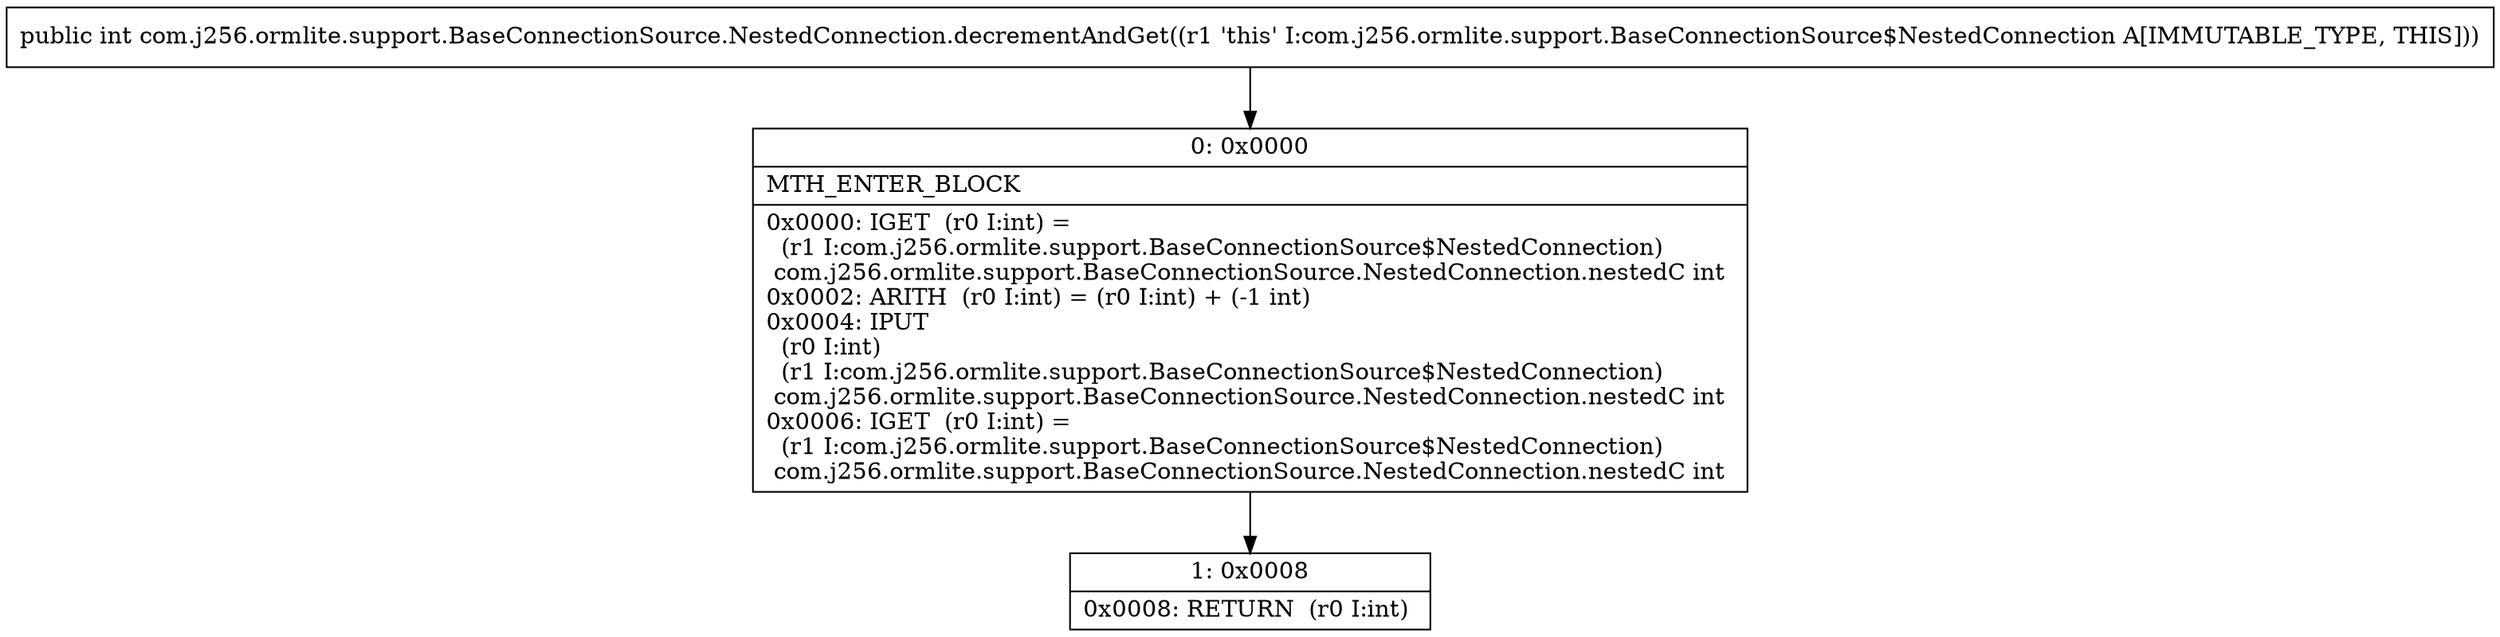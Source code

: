 digraph "CFG forcom.j256.ormlite.support.BaseConnectionSource.NestedConnection.decrementAndGet()I" {
Node_0 [shape=record,label="{0\:\ 0x0000|MTH_ENTER_BLOCK\l|0x0000: IGET  (r0 I:int) = \l  (r1 I:com.j256.ormlite.support.BaseConnectionSource$NestedConnection)\l com.j256.ormlite.support.BaseConnectionSource.NestedConnection.nestedC int \l0x0002: ARITH  (r0 I:int) = (r0 I:int) + (\-1 int) \l0x0004: IPUT  \l  (r0 I:int)\l  (r1 I:com.j256.ormlite.support.BaseConnectionSource$NestedConnection)\l com.j256.ormlite.support.BaseConnectionSource.NestedConnection.nestedC int \l0x0006: IGET  (r0 I:int) = \l  (r1 I:com.j256.ormlite.support.BaseConnectionSource$NestedConnection)\l com.j256.ormlite.support.BaseConnectionSource.NestedConnection.nestedC int \l}"];
Node_1 [shape=record,label="{1\:\ 0x0008|0x0008: RETURN  (r0 I:int) \l}"];
MethodNode[shape=record,label="{public int com.j256.ormlite.support.BaseConnectionSource.NestedConnection.decrementAndGet((r1 'this' I:com.j256.ormlite.support.BaseConnectionSource$NestedConnection A[IMMUTABLE_TYPE, THIS])) }"];
MethodNode -> Node_0;
Node_0 -> Node_1;
}

